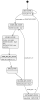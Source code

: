 @startuml

show empty description
scale 200*100
[*] --> INIT_STATE

'IDLE_STATE :
'IDLE_STATE -d-> INIT_STATE

INIT_STATE : count_bit = 8
INIT_STATE --> START_BIT_STATE : new_state == START_BIT_STATE
INIT_STATE --> INIT_STATE

START_BIT_STATE : SEVEN_SEG_DIO = low
START_BIT_STATE --> SET_BIT_STATE

SET_BIT_STATE : if (value_in & 0x80)\n SEVEN_SEG_DIO = high\n else\n SEVEN_SEG_DIO = low\ncount_bit--
SET_BIT_STATE --> NEW_BIT_BIT_STATE

NEW_BIT_BIT_STATE : value_in = value_in << 1
NEW_BIT_BIT_STATE --> WAIT_STATE

WAIT_STATE :
WAIT_STATE --> RELEASE_BIT_STATE

RELEASE_BIT_STATE : SEVEN_SEG_DIO = high
RELEASE_BIT_STATE --> BYTE_SENT_STATE : count_bit == 0
RELEASE_BIT_STATE --> START_BIT_STATE : count_bit != 0

BYTE_SENT_STATE : new_state = INIT_STATE
BYTE_SENT_STATE --> INIT_STATE
'BYTE_SENT_STATE --> [*]


@enduml

